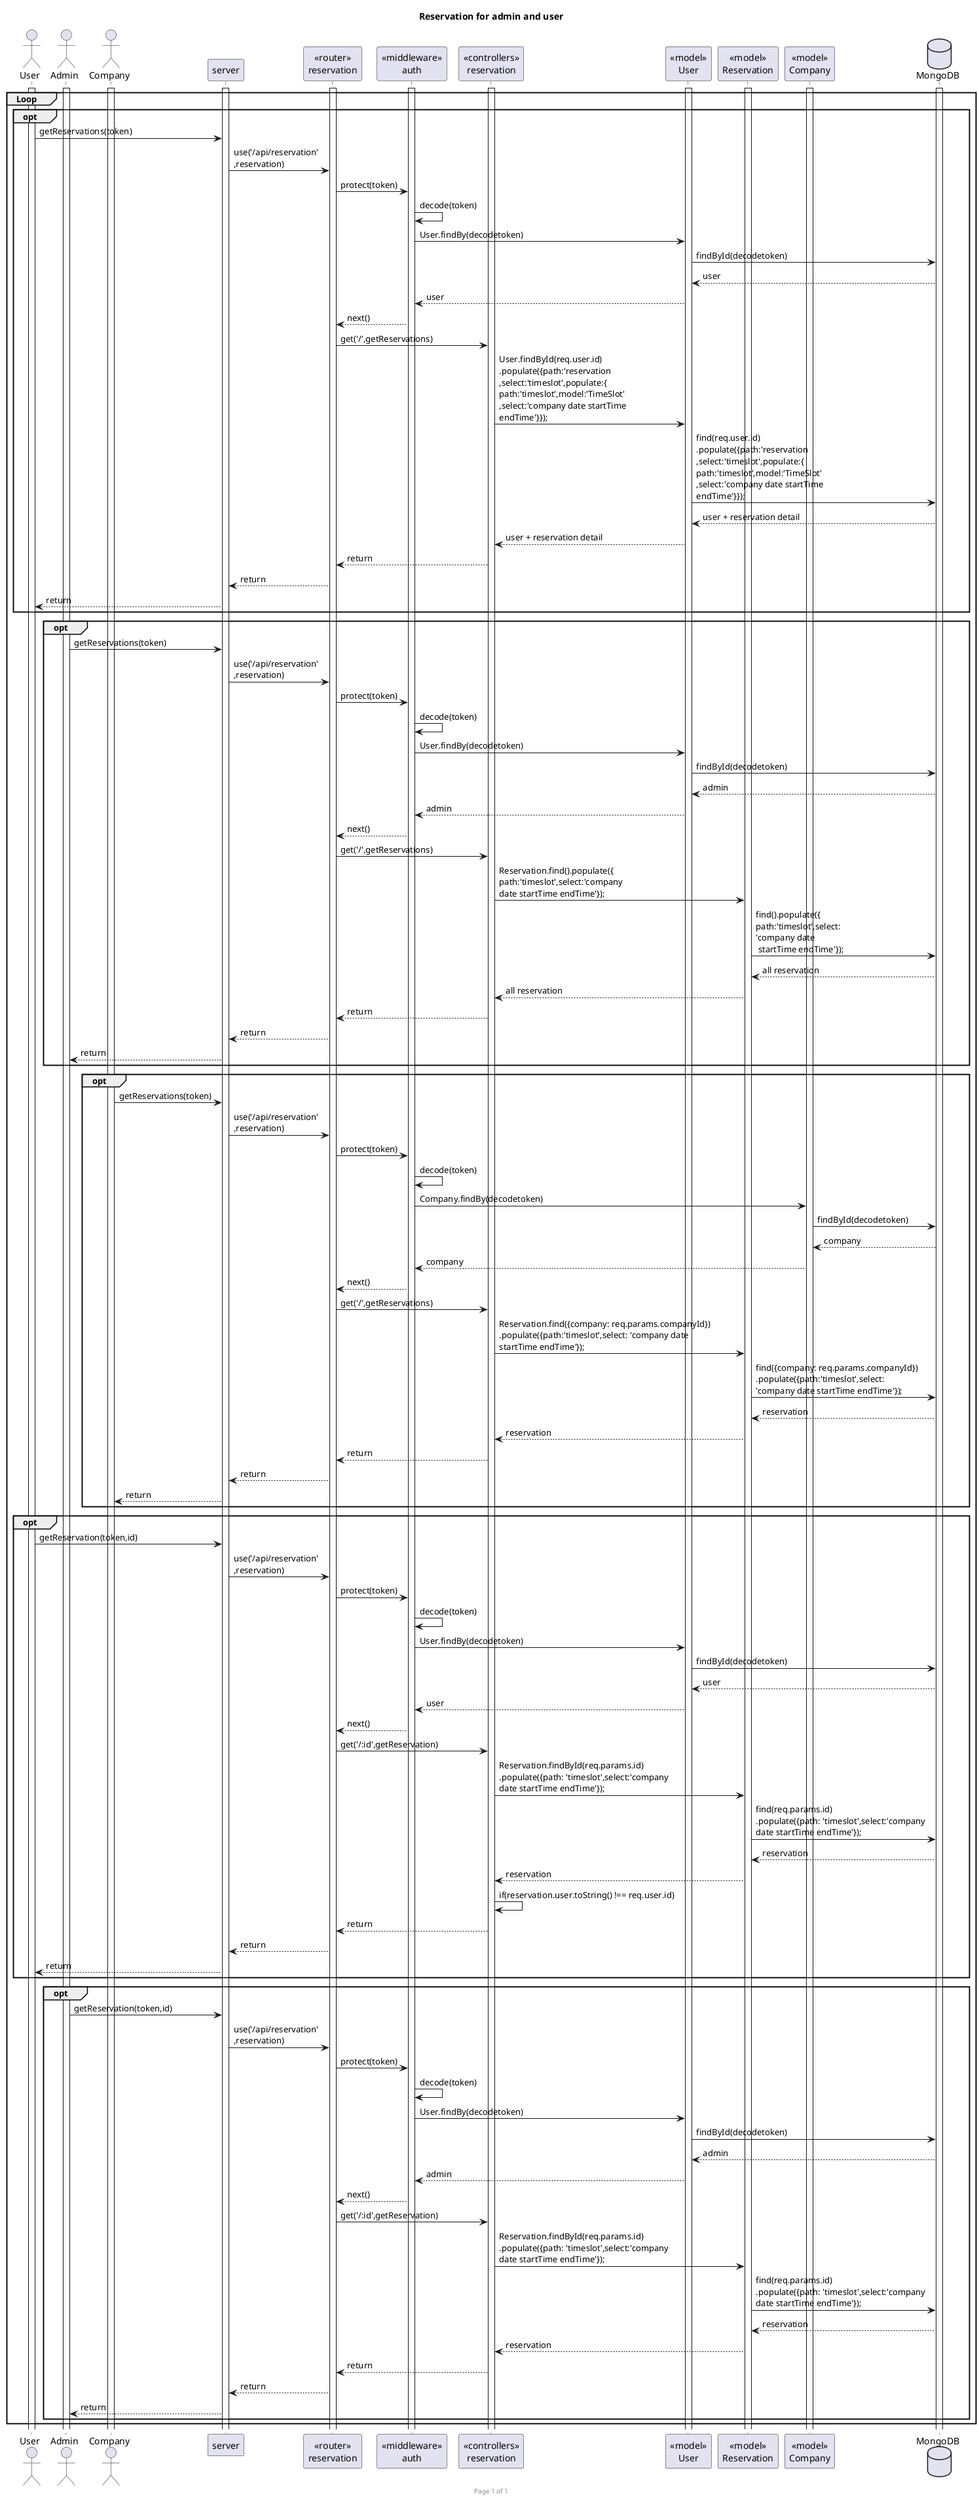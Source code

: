 @startuml

footer Page %page% of %lastpage%
title "Reservation for admin and user"


actor "User" as user
actor "Admin" as admin
actor "Company" as company
participant "server" as server
participant "<<router>>\nreservation" as routerReserv
participant "<<middleware>>\nauth" as middleAuth
participant "<<controllers>>\nreservation" as controllersReserv
participant "<<model>>\nUser" as modelUser
participant "<<model>>\nReservation" as modelReserv
participant "<<model>>\nCompany" as modelComp
database "MongoDB" as mongoDB

'company get reservations only

group Loop
    'get reservations for user
    group opt 
        activate user
        activate server
        activate routerReserv
        activate middleAuth
        activate controllersReserv
        activate modelUser
        activate modelReserv
        activate mongoDB
        activate admin
        activate company
        activate modelComp
        user->server :getReservations(token)
        server->routerReserv :use('/api/reservation'\n,reservation)
        routerReserv -> middleAuth : protect(token)
        middleAuth -> middleAuth : decode(token)
        middleAuth -> modelUser : User.findBy(decodetoken)
        modelUser -> mongoDB : findById(decodetoken)

        modelUser <-- mongoDB : user
        middleAuth <-- modelUser : user
        routerReserv <-- middleAuth : next()

        routerReserv -> controllersReserv : get('/',getReservations)
        controllersReserv -> modelUser :  User.findById(req.user.id)\n.populate({path:'reservation\n,select:'timeslot',populate:{\npath:'timeslot',model:'TimeSlot'\n,select:'company date startTime\nendTime'}});
        modelUser -> mongoDB :  find(req.user.id)\n.populate({path:'reservation\n,select:'timeslot',populate:{\npath:'timeslot',model:'TimeSlot'\n,select:'company date startTime\nendTime'}});

        modelUser <-- mongoDB : user + reservation detail
        controllersReserv <-- modelUser : user + reservation detail
        routerReserv <-- controllersReserv : return
        server <-- routerReserv : return
        user <-- server : return
    end

    'get reservations for admin
     group opt 
        admin->server :getReservations(token)
        server->routerReserv :use('/api/reservation'\n,reservation)
        routerReserv -> middleAuth : protect(token)
        middleAuth -> middleAuth : decode(token)
        middleAuth -> modelUser : User.findBy(decodetoken)
        modelUser -> mongoDB : findById(decodetoken)

        modelUser <-- mongoDB : admin
        middleAuth <-- modelUser : admin
        routerReserv <-- middleAuth : next()

        routerReserv -> controllersReserv : get('/',getReservations)
        controllersReserv -> modelReserv :  Reservation.find().populate({\npath:'timeslot',select:'company \ndate startTime endTime'});
        modelReserv -> mongoDB :  find().populate({\npath:'timeslot',select:\n'company date\n startTime endTime'});

        modelReserv <-- mongoDB : all reservation
        controllersReserv <-- modelReserv : all reservation
        routerReserv <-- controllersReserv : return
        server <-- routerReserv : return
        admin <-- server : return
    end

    'get reservations for compaany
    group opt 
        company->server :getReservations(token)
        server->routerReserv :use('/api/reservation'\n,reservation)
        routerReserv -> middleAuth : protect(token)
        middleAuth -> middleAuth : decode(token)
        middleAuth -> modelComp : Company.findBy(decodetoken)
        modelComp -> mongoDB : findById(decodetoken)

        modelComp <-- mongoDB : company
        middleAuth <-- modelComp : company
        routerReserv <-- middleAuth : next()

        routerReserv -> controllersReserv : get('/',getReservations)
        controllersReserv -> modelReserv :  Reservation.find({company: req.params.companyId})\n.populate({path:'timeslot',select: 'company date\nstartTime endTime'});
        modelReserv -> mongoDB :  find({company: req.params.companyId})\n.populate({path:'timeslot',select:\n'company date startTime endTime'});

        modelReserv <-- mongoDB : reservation
        controllersReserv <-- modelReserv : reservation
        routerReserv <-- controllersReserv : return
        server <-- routerReserv : return
        company <-- server : return
    end

    'get single reservation for user
    group opt 
        user->server :getReservation(token,id)
        server->routerReserv :use('/api/reservation'\n,reservation)
        routerReserv -> middleAuth : protect(token)
        middleAuth -> middleAuth : decode(token)
        middleAuth -> modelUser : User.findBy(decodetoken)
        modelUser -> mongoDB : findById(decodetoken)

        modelUser <-- mongoDB : user
        middleAuth <-- modelUser : user
        routerReserv <-- middleAuth : next()

        routerReserv -> controllersReserv : get('/:id',getReservation)
        controllersReserv -> modelReserv : Reservation.findById(req.params.id)\n.populate({path: 'timeslot',select:'company\ndate startTime endTime'});
        modelReserv -> mongoDB :  find(req.params.id)\n.populate({path: 'timeslot',select:'company\ndate startTime endTime'});

        modelReserv <-- mongoDB : reservation
        controllersReserv <-- modelReserv : reservation

        controllersReserv -> controllersReserv : if(reservation.user.toString() !== req.user.id)

        routerReserv <-- controllersReserv : return
        server <-- routerReserv : return
        user <-- server : return
    end

    'get single reservation for admin
    group opt 
        admin->server :getReservation(token,id)
        server->routerReserv :use('/api/reservation'\n,reservation)
        routerReserv -> middleAuth : protect(token)
        middleAuth -> middleAuth : decode(token)
        middleAuth -> modelUser : User.findBy(decodetoken)
        modelUser -> mongoDB : findById(decodetoken)

        modelUser <-- mongoDB : admin
        middleAuth <-- modelUser : admin
        routerReserv <-- middleAuth : next()

        routerReserv -> controllersReserv : get('/:id',getReservation)
        controllersReserv -> modelReserv : Reservation.findById(req.params.id)\n.populate({path: 'timeslot',select:'company\ndate startTime endTime'});
        modelReserv -> mongoDB :  find(req.params.id)\n.populate({path: 'timeslot',select:'company\ndate startTime endTime'});

        modelReserv <-- mongoDB : reservation
        controllersReserv <-- modelReserv : reservation
        routerReserv <-- controllersReserv : return
        server <-- routerReserv : return
        admin <-- server : return
    end

end

@enduml



